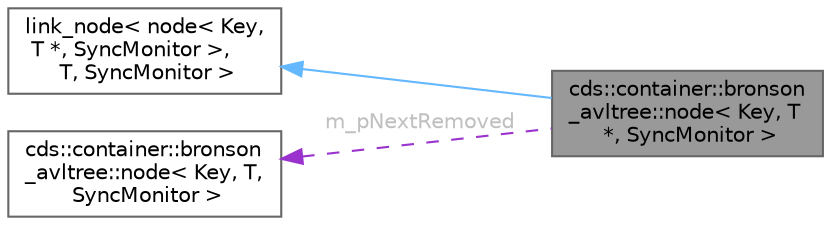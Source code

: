 digraph "cds::container::bronson_avltree::node&lt; Key, T *, SyncMonitor &gt;"
{
 // LATEX_PDF_SIZE
  bgcolor="transparent";
  edge [fontname=Helvetica,fontsize=10,labelfontname=Helvetica,labelfontsize=10];
  node [fontname=Helvetica,fontsize=10,shape=box,height=0.2,width=0.4];
  rankdir="LR";
  Node1 [id="Node000001",label="cds::container::bronson\l_avltree::node\< Key, T\l *, SyncMonitor \>",height=0.2,width=0.4,color="gray40", fillcolor="grey60", style="filled", fontcolor="black",tooltip="BronsonAVLTree internal node"];
  Node2 -> Node1 [id="edge1_Node000001_Node000002",dir="back",color="steelblue1",style="solid",tooltip=" "];
  Node2 [id="Node000002",label="link_node\< node\< Key,\l T *, SyncMonitor \>,\l T, SyncMonitor \>",height=0.2,width=0.4,color="gray40", fillcolor="white", style="filled",tooltip=" "];
  Node3 -> Node1 [id="edge2_Node000001_Node000003",dir="back",color="darkorchid3",style="dashed",tooltip=" ",label=" m_pNextRemoved",fontcolor="grey" ];
  Node3 [id="Node000003",label="cds::container::bronson\l_avltree::node\< Key, T,\l SyncMonitor \>",height=0.2,width=0.4,color="gray40", fillcolor="white", style="filled",URL="$structcds_1_1container_1_1bronson__avltree_1_1node.html",tooltip=" "];
}
